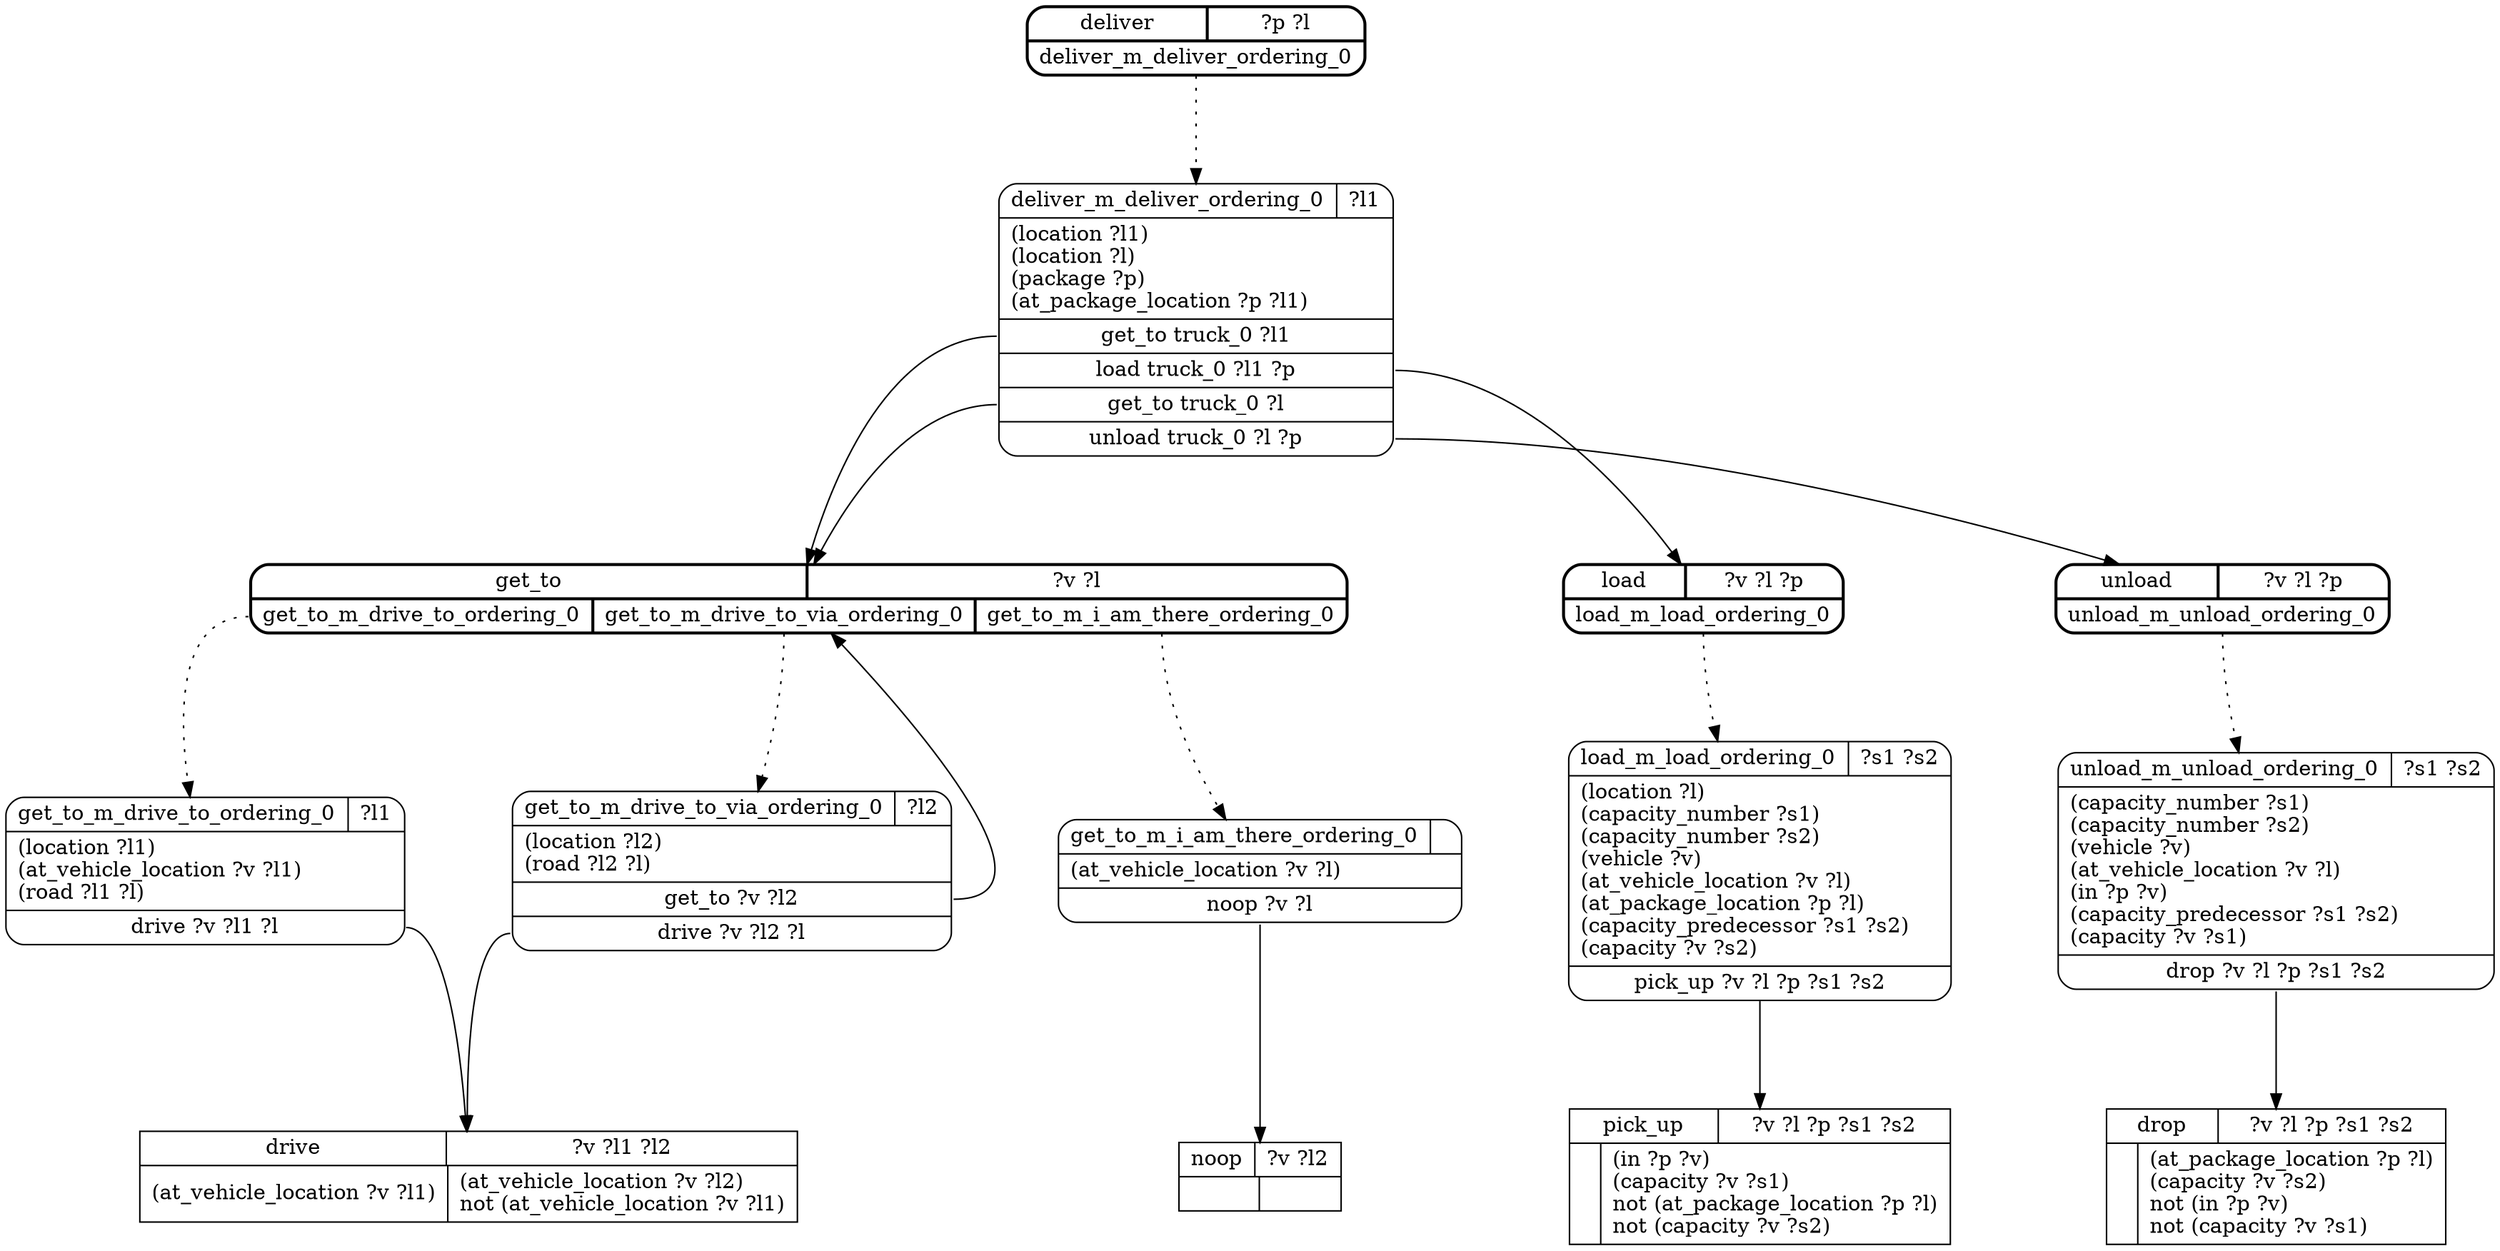 // Generated by Hype
digraph "domain_htn" {
  nodesep=1
  ranksep=1
  // Operators
  node [shape=record]
  "drive" [
    label="{{\N|?v ?l1 ?l2}|{(at_vehicle_location ?v ?l1)\l|(at_vehicle_location ?v ?l2)\lnot (at_vehicle_location ?v ?l1)\l}}"
  ]
  "noop" [
    label="{{\N|?v ?l2}|{|}}"
  ]
  "pick_up" [
    label="{{\N|?v ?l ?p ?s1 ?s2}|{|(in ?p ?v)\l(capacity ?v ?s1)\lnot (at_package_location ?p ?l)\lnot (capacity ?v ?s2)\l}}"
  ]
  "drop" [
    label="{{\N|?v ?l ?p ?s1 ?s2}|{|(at_package_location ?p ?l)\l(capacity ?v ?s2)\lnot (in ?p ?v)\lnot (capacity ?v ?s1)\l}}"
  ]
  // Methods
  node [shape=Mrecord]
  "deliver" [
    style=bold
    label="{{\N|?p ?l}|{<0>deliver_m_deliver_ordering_0}}"
  ]
  "deliver_m_deliver_ordering_0" [
    label="{{\N|?l1}|(location ?l1)\l(location ?l)\l(package ?p)\l(at_package_location ?p ?l1)\l|<0>get_to truck_0 ?l1|<1>load truck_0 ?l1 ?p|<2>get_to truck_0 ?l|<3>unload truck_0 ?l ?p}"
  ]
  "deliver":0 -> "deliver_m_deliver_ordering_0" [style=dotted]
  "deliver_m_deliver_ordering_0":0 -> "get_to"
  "deliver_m_deliver_ordering_0":1 -> "load"
  "deliver_m_deliver_ordering_0":2 -> "get_to"
  "deliver_m_deliver_ordering_0":3 -> "unload"
  "get_to" [
    style=bold
    label="{{\N|?v ?l}|{<0>get_to_m_drive_to_ordering_0|<1>get_to_m_drive_to_via_ordering_0|<2>get_to_m_i_am_there_ordering_0}}"
  ]
  "get_to_m_drive_to_ordering_0" [
    label="{{\N|?l1}|(location ?l1)\l(at_vehicle_location ?v ?l1)\l(road ?l1 ?l)\l|<0>drive ?v ?l1 ?l}"
  ]
  "get_to":0 -> "get_to_m_drive_to_ordering_0" [style=dotted]
  "get_to_m_drive_to_ordering_0":0 -> "drive"
  "get_to_m_drive_to_via_ordering_0" [
    label="{{\N|?l2}|(location ?l2)\l(road ?l2 ?l)\l|<0>get_to ?v ?l2|<1>drive ?v ?l2 ?l}"
  ]
  "get_to":1 -> "get_to_m_drive_to_via_ordering_0" [style=dotted]
  "get_to_m_drive_to_via_ordering_0":0 -> "get_to"
  "get_to_m_drive_to_via_ordering_0":1 -> "drive"
  "get_to_m_i_am_there_ordering_0" [
    label="{{\N|}|(at_vehicle_location ?v ?l)\l|<0>noop ?v ?l}"
  ]
  "get_to":2 -> "get_to_m_i_am_there_ordering_0" [style=dotted]
  "get_to_m_i_am_there_ordering_0":0 -> "noop"
  "load" [
    style=bold
    label="{{\N|?v ?l ?p}|{<0>load_m_load_ordering_0}}"
  ]
  "load_m_load_ordering_0" [
    label="{{\N|?s1 ?s2}|(location ?l)\l(capacity_number ?s1)\l(capacity_number ?s2)\l(vehicle ?v)\l(at_vehicle_location ?v ?l)\l(at_package_location ?p ?l)\l(capacity_predecessor ?s1 ?s2)\l(capacity ?v ?s2)\l|<0>pick_up ?v ?l ?p ?s1 ?s2}"
  ]
  "load":0 -> "load_m_load_ordering_0" [style=dotted]
  "load_m_load_ordering_0":0 -> "pick_up"
  "unload" [
    style=bold
    label="{{\N|?v ?l ?p}|{<0>unload_m_unload_ordering_0}}"
  ]
  "unload_m_unload_ordering_0" [
    label="{{\N|?s1 ?s2}|(capacity_number ?s1)\l(capacity_number ?s2)\l(vehicle ?v)\l(at_vehicle_location ?v ?l)\l(in ?p ?v)\l(capacity_predecessor ?s1 ?s2)\l(capacity ?v ?s1)\l|<0>drop ?v ?l ?p ?s1 ?s2}"
  ]
  "unload":0 -> "unload_m_unload_ordering_0" [style=dotted]
  "unload_m_unload_ordering_0":0 -> "drop"
}